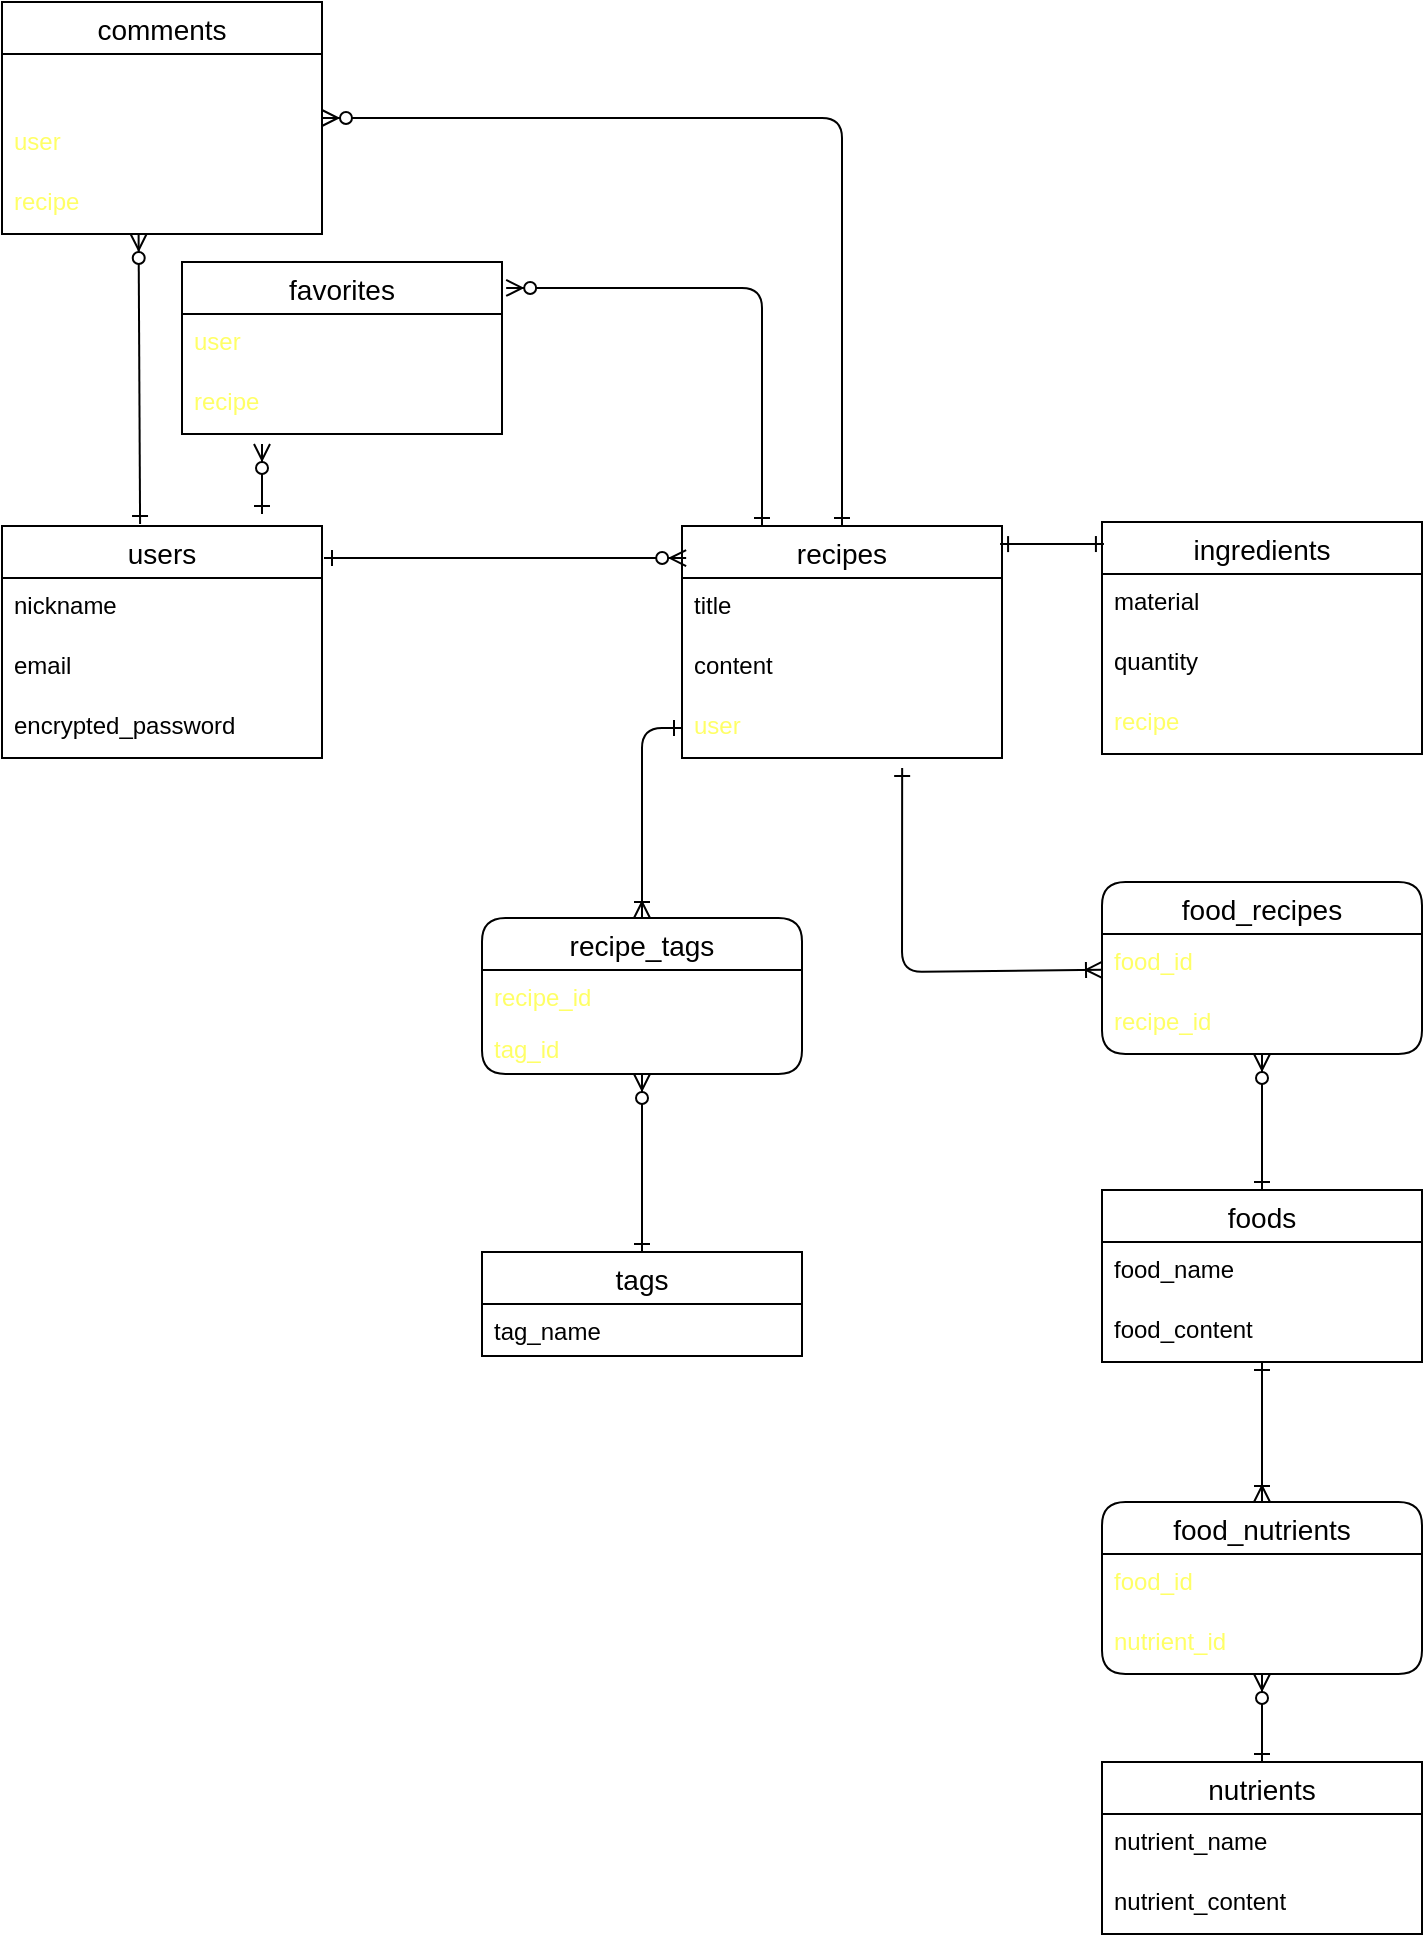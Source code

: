 <mxfile version="13.10.0" type="embed">
    <diagram id="JJPCIiUDKe5EGIDFnVn8" name="ページ1">
        <mxGraphModel dx="860" dy="526" grid="1" gridSize="10" guides="1" tooltips="1" connect="1" arrows="1" fold="1" page="1" pageScale="1" pageWidth="850" pageHeight="1100" math="0" shadow="0">
            <root>
                <mxCell id="0"/>
                <mxCell id="1" parent="0"/>
                <mxCell id="2" value="recipes" style="swimlane;fontStyle=0;childLayout=stackLayout;horizontal=1;startSize=26;horizontalStack=0;resizeParent=1;resizeParentMax=0;resizeLast=0;collapsible=1;marginBottom=0;align=center;fontSize=14;" parent="1" vertex="1">
                    <mxGeometry x="420" y="277" width="160" height="116" as="geometry"/>
                </mxCell>
                <mxCell id="3" value="title" style="text;strokeColor=none;fillColor=none;spacingLeft=4;spacingRight=4;overflow=hidden;rotatable=0;points=[[0,0.5],[1,0.5]];portConstraint=eastwest;fontSize=12;" parent="2" vertex="1">
                    <mxGeometry y="26" width="160" height="30" as="geometry"/>
                </mxCell>
                <mxCell id="4" value="content" style="text;strokeColor=none;fillColor=none;spacingLeft=4;spacingRight=4;overflow=hidden;rotatable=0;points=[[0,0.5],[1,0.5]];portConstraint=eastwest;fontSize=12;" parent="2" vertex="1">
                    <mxGeometry y="56" width="160" height="30" as="geometry"/>
                </mxCell>
                <mxCell id="5" value="user" style="text;strokeColor=none;fillColor=none;spacingLeft=4;spacingRight=4;overflow=hidden;rotatable=0;points=[[0,0.5],[1,0.5]];portConstraint=eastwest;fontSize=12;fontColor=#FFFF66;" parent="2" vertex="1">
                    <mxGeometry y="86" width="160" height="30" as="geometry"/>
                </mxCell>
                <mxCell id="6" value="nutrients" style="swimlane;fontStyle=0;childLayout=stackLayout;horizontal=1;startSize=26;horizontalStack=0;resizeParent=1;resizeParentMax=0;resizeLast=0;collapsible=1;marginBottom=0;align=center;fontSize=14;" parent="1" vertex="1">
                    <mxGeometry x="630" y="895" width="160" height="86" as="geometry"/>
                </mxCell>
                <mxCell id="7" value="nutrient_name" style="text;strokeColor=none;fillColor=none;spacingLeft=4;spacingRight=4;overflow=hidden;rotatable=0;points=[[0,0.5],[1,0.5]];portConstraint=eastwest;fontSize=12;" parent="6" vertex="1">
                    <mxGeometry y="26" width="160" height="30" as="geometry"/>
                </mxCell>
                <mxCell id="8" value="nutrient_content" style="text;strokeColor=none;fillColor=none;spacingLeft=4;spacingRight=4;overflow=hidden;rotatable=0;points=[[0,0.5],[1,0.5]];portConstraint=eastwest;fontSize=12;" parent="6" vertex="1">
                    <mxGeometry y="56" width="160" height="30" as="geometry"/>
                </mxCell>
                <mxCell id="10" value="ingredients" style="swimlane;fontStyle=0;childLayout=stackLayout;horizontal=1;startSize=26;horizontalStack=0;resizeParent=1;resizeParentMax=0;resizeLast=0;collapsible=1;marginBottom=0;align=center;fontSize=14;" parent="1" vertex="1">
                    <mxGeometry x="630" y="275" width="160" height="116" as="geometry"/>
                </mxCell>
                <mxCell id="11" value="material" style="text;strokeColor=none;fillColor=none;spacingLeft=4;spacingRight=4;overflow=hidden;rotatable=0;points=[[0,0.5],[1,0.5]];portConstraint=eastwest;fontSize=12;" parent="10" vertex="1">
                    <mxGeometry y="26" width="160" height="30" as="geometry"/>
                </mxCell>
                <mxCell id="12" value="quantity" style="text;strokeColor=none;fillColor=none;spacingLeft=4;spacingRight=4;overflow=hidden;rotatable=0;points=[[0,0.5],[1,0.5]];portConstraint=eastwest;fontSize=12;" parent="10" vertex="1">
                    <mxGeometry y="56" width="160" height="30" as="geometry"/>
                </mxCell>
                <mxCell id="13" value="recipe" style="text;strokeColor=none;fillColor=none;spacingLeft=4;spacingRight=4;overflow=hidden;rotatable=0;points=[[0,0.5],[1,0.5]];portConstraint=eastwest;fontSize=12;fontColor=#FFFF66;" parent="10" vertex="1">
                    <mxGeometry y="86" width="160" height="30" as="geometry"/>
                </mxCell>
                <mxCell id="14" value="tags" style="swimlane;fontStyle=0;childLayout=stackLayout;horizontal=1;startSize=26;horizontalStack=0;resizeParent=1;resizeParentMax=0;resizeLast=0;collapsible=1;marginBottom=0;align=center;fontSize=14;" parent="1" vertex="1">
                    <mxGeometry x="320" y="640" width="160" height="52" as="geometry"/>
                </mxCell>
                <mxCell id="15" value="tag_name" style="text;strokeColor=none;fillColor=none;spacingLeft=4;spacingRight=4;overflow=hidden;rotatable=0;points=[[0,0.5],[1,0.5]];portConstraint=eastwest;fontSize=12;" parent="14" vertex="1">
                    <mxGeometry y="26" width="160" height="26" as="geometry"/>
                </mxCell>
                <mxCell id="18" value="users" style="swimlane;fontStyle=0;childLayout=stackLayout;horizontal=1;startSize=26;horizontalStack=0;resizeParent=1;resizeParentMax=0;resizeLast=0;collapsible=1;marginBottom=0;align=center;fontSize=14;" parent="1" vertex="1">
                    <mxGeometry x="80" y="277" width="160" height="116" as="geometry"/>
                </mxCell>
                <mxCell id="19" value="nickname" style="text;strokeColor=none;fillColor=none;spacingLeft=4;spacingRight=4;overflow=hidden;rotatable=0;points=[[0,0.5],[1,0.5]];portConstraint=eastwest;fontSize=12;" parent="18" vertex="1">
                    <mxGeometry y="26" width="160" height="30" as="geometry"/>
                </mxCell>
                <mxCell id="20" value="email" style="text;strokeColor=none;fillColor=none;spacingLeft=4;spacingRight=4;overflow=hidden;rotatable=0;points=[[0,0.5],[1,0.5]];portConstraint=eastwest;fontSize=12;" parent="18" vertex="1">
                    <mxGeometry y="56" width="160" height="30" as="geometry"/>
                </mxCell>
                <mxCell id="21" value="encrypted_password" style="text;strokeColor=none;fillColor=none;spacingLeft=4;spacingRight=4;overflow=hidden;rotatable=0;points=[[0,0.5],[1,0.5]];portConstraint=eastwest;fontSize=12;" parent="18" vertex="1">
                    <mxGeometry y="86" width="160" height="30" as="geometry"/>
                </mxCell>
                <mxCell id="25" value="" style="edgeStyle=entityRelationEdgeStyle;fontSize=12;html=1;endArrow=ERzeroToMany;endFill=1;startArrow=ERone;startFill=0;entryX=0.013;entryY=0.138;entryDx=0;entryDy=0;entryPerimeter=0;targetPerimeterSpacing=411;" parent="1" target="2" edge="1">
                    <mxGeometry width="100" height="100" relative="1" as="geometry">
                        <mxPoint x="241" y="293" as="sourcePoint"/>
                        <mxPoint x="422" y="292" as="targetPoint"/>
                    </mxGeometry>
                </mxCell>
                <mxCell id="26" value="foods" style="swimlane;fontStyle=0;childLayout=stackLayout;horizontal=1;startSize=26;horizontalStack=0;resizeParent=1;resizeParentMax=0;resizeLast=0;collapsible=1;marginBottom=0;align=center;fontSize=14;" parent="1" vertex="1">
                    <mxGeometry x="630" y="609" width="160" height="86" as="geometry"/>
                </mxCell>
                <mxCell id="27" value="food_name" style="text;strokeColor=none;fillColor=none;spacingLeft=4;spacingRight=4;overflow=hidden;rotatable=0;points=[[0,0.5],[1,0.5]];portConstraint=eastwest;fontSize=12;" parent="26" vertex="1">
                    <mxGeometry y="26" width="160" height="30" as="geometry"/>
                </mxCell>
                <mxCell id="73" value="food_content" style="text;strokeColor=none;fillColor=none;spacingLeft=4;spacingRight=4;overflow=hidden;rotatable=0;points=[[0,0.5],[1,0.5]];portConstraint=eastwest;fontSize=12;" parent="26" vertex="1">
                    <mxGeometry y="56" width="160" height="30" as="geometry"/>
                </mxCell>
                <mxCell id="30" value="comments" style="swimlane;fontStyle=0;childLayout=stackLayout;horizontal=1;startSize=26;horizontalStack=0;resizeParent=1;resizeParentMax=0;resizeLast=0;collapsible=1;marginBottom=0;align=center;fontSize=14;" parent="1" vertex="1">
                    <mxGeometry x="80" y="15" width="160" height="116" as="geometry"/>
                </mxCell>
                <mxCell id="31" value="comment_content" style="text;strokeColor=none;fillColor=none;spacingLeft=4;spacingRight=4;overflow=hidden;rotatable=0;points=[[0,0.5],[1,0.5]];portConstraint=eastwest;fontSize=12;fontColor=#FFFFFF;" parent="30" vertex="1">
                    <mxGeometry y="26" width="160" height="30" as="geometry"/>
                </mxCell>
                <mxCell id="84" value="user" style="text;strokeColor=none;fillColor=none;spacingLeft=4;spacingRight=4;overflow=hidden;rotatable=0;points=[[0,0.5],[1,0.5]];portConstraint=eastwest;fontSize=12;fontColor=#FFFF66;" parent="30" vertex="1">
                    <mxGeometry y="56" width="160" height="30" as="geometry"/>
                </mxCell>
                <mxCell id="32" value="recipe" style="text;strokeColor=none;fillColor=none;spacingLeft=4;spacingRight=4;overflow=hidden;rotatable=0;points=[[0,0.5],[1,0.5]];portConstraint=eastwest;fontSize=12;fontColor=#FFFF66;" parent="30" vertex="1">
                    <mxGeometry y="86" width="160" height="30" as="geometry"/>
                </mxCell>
                <mxCell id="34" value="favorites" style="swimlane;fontStyle=0;childLayout=stackLayout;horizontal=1;startSize=26;horizontalStack=0;resizeParent=1;resizeParentMax=0;resizeLast=0;collapsible=1;marginBottom=0;align=center;fontSize=14;" parent="1" vertex="1">
                    <mxGeometry x="170" y="145" width="160" height="86" as="geometry"/>
                </mxCell>
                <mxCell id="35" value="user" style="text;strokeColor=none;fillColor=none;spacingLeft=4;spacingRight=4;overflow=hidden;rotatable=0;points=[[0,0.5],[1,0.5]];portConstraint=eastwest;fontSize=12;fontColor=#FFFF66;" parent="34" vertex="1">
                    <mxGeometry y="26" width="160" height="30" as="geometry"/>
                </mxCell>
                <mxCell id="36" value="recipe" style="text;strokeColor=none;fillColor=none;spacingLeft=4;spacingRight=4;overflow=hidden;rotatable=0;points=[[0,0.5],[1,0.5]];portConstraint=eastwest;fontSize=12;fontColor=#FFFF66;" parent="34" vertex="1">
                    <mxGeometry y="56" width="160" height="30" as="geometry"/>
                </mxCell>
                <mxCell id="46" value="recipe_tags" style="swimlane;fontStyle=0;childLayout=stackLayout;horizontal=1;startSize=26;horizontalStack=0;resizeParent=1;resizeParentMax=0;resizeLast=0;collapsible=1;marginBottom=0;align=center;fontSize=14;rounded=1;" parent="1" vertex="1">
                    <mxGeometry x="320" y="473" width="160" height="78" as="geometry"/>
                </mxCell>
                <mxCell id="47" value="recipe_id" style="text;strokeColor=none;fillColor=none;spacingLeft=4;spacingRight=4;overflow=hidden;rotatable=0;points=[[0,0.5],[1,0.5]];portConstraint=eastwest;fontSize=12;fontColor=#FFFF66;" parent="46" vertex="1">
                    <mxGeometry y="26" width="160" height="26" as="geometry"/>
                </mxCell>
                <mxCell id="48" value="tag_id" style="text;strokeColor=none;fillColor=none;spacingLeft=4;spacingRight=4;overflow=hidden;rotatable=0;points=[[0,0.5],[1,0.5]];portConstraint=eastwest;fontSize=12;fontColor=#FFFF66;" parent="46" vertex="1">
                    <mxGeometry y="52" width="160" height="26" as="geometry"/>
                </mxCell>
                <mxCell id="58" value="" style="endArrow=ERone;html=1;rounded=0;entryX=0.006;entryY=0.095;entryDx=0;entryDy=0;entryPerimeter=0;exitX=0.994;exitY=0.078;exitDx=0;exitDy=0;exitPerimeter=0;startArrow=ERone;startFill=0;endFill=0;" parent="1" source="2" target="10" edge="1">
                    <mxGeometry relative="1" as="geometry">
                        <mxPoint x="580" y="297" as="sourcePoint"/>
                        <mxPoint x="740" y="287" as="targetPoint"/>
                    </mxGeometry>
                </mxCell>
                <mxCell id="59" value="food_recipes" style="swimlane;fontStyle=0;childLayout=stackLayout;horizontal=1;startSize=26;horizontalStack=0;resizeParent=1;resizeParentMax=0;resizeLast=0;collapsible=1;marginBottom=0;align=center;fontSize=14;rounded=1;" parent="1" vertex="1">
                    <mxGeometry x="630" y="455" width="160" height="86" as="geometry"/>
                </mxCell>
                <mxCell id="60" value="food_id" style="text;strokeColor=none;fillColor=none;spacingLeft=4;spacingRight=4;overflow=hidden;rotatable=0;points=[[0,0.5],[1,0.5]];portConstraint=eastwest;fontSize=12;fontColor=#FFFF66;" parent="59" vertex="1">
                    <mxGeometry y="26" width="160" height="30" as="geometry"/>
                </mxCell>
                <mxCell id="61" value="recipe_id" style="text;strokeColor=none;fillColor=none;spacingLeft=4;spacingRight=4;overflow=hidden;rotatable=0;points=[[0,0.5],[1,0.5]];portConstraint=eastwest;fontSize=12;fontColor=#FFFF66;" parent="59" vertex="1">
                    <mxGeometry y="56" width="160" height="30" as="geometry"/>
                </mxCell>
                <mxCell id="62" value="food_nutrients" style="swimlane;fontStyle=0;childLayout=stackLayout;horizontal=1;startSize=26;horizontalStack=0;resizeParent=1;resizeParentMax=0;resizeLast=0;collapsible=1;marginBottom=0;align=center;fontSize=14;rounded=1;" parent="1" vertex="1">
                    <mxGeometry x="630" y="765" width="160" height="86" as="geometry"/>
                </mxCell>
                <mxCell id="63" value="food_id" style="text;strokeColor=none;fillColor=none;spacingLeft=4;spacingRight=4;overflow=hidden;rotatable=0;points=[[0,0.5],[1,0.5]];portConstraint=eastwest;fontSize=12;fontColor=#FFFF66;" parent="62" vertex="1">
                    <mxGeometry y="26" width="160" height="30" as="geometry"/>
                </mxCell>
                <mxCell id="64" value="nutrient_id" style="text;strokeColor=none;fillColor=none;spacingLeft=4;spacingRight=4;overflow=hidden;rotatable=0;points=[[0,0.5],[1,0.5]];portConstraint=eastwest;fontSize=12;fontColor=#FFFF66;" parent="62" vertex="1">
                    <mxGeometry y="56" width="160" height="30" as="geometry"/>
                </mxCell>
                <mxCell id="67" value="" style="endArrow=ERone;html=1;rounded=1;exitX=0.5;exitY=0;exitDx=0;exitDy=0;startArrow=ERoneToMany;startFill=0;endFill=0;entryX=0;entryY=0.5;entryDx=0;entryDy=0;" parent="1" source="46" target="5" edge="1">
                    <mxGeometry relative="1" as="geometry">
                        <mxPoint x="330" y="465" as="sourcePoint"/>
                        <mxPoint x="420" y="375" as="targetPoint"/>
                        <Array as="points">
                            <mxPoint x="400" y="378"/>
                        </Array>
                    </mxGeometry>
                </mxCell>
                <mxCell id="70" value="" style="endArrow=ERzeroToMany;html=1;rounded=1;exitX=0.5;exitY=0;exitDx=0;exitDy=0;startArrow=ERone;startFill=0;endFill=1;" parent="1" source="14" target="46" edge="1">
                    <mxGeometry relative="1" as="geometry">
                        <mxPoint x="300" y="597" as="sourcePoint"/>
                        <mxPoint x="320" y="515" as="targetPoint"/>
                    </mxGeometry>
                </mxCell>
                <mxCell id="78" value="" style="endArrow=ERone;html=1;rounded=1;startArrow=ERoneToMany;startFill=0;endFill=0;entryX=0.688;entryY=1.167;entryDx=0;entryDy=0;entryPerimeter=0;" parent="1" source="59" target="5" edge="1">
                    <mxGeometry relative="1" as="geometry">
                        <mxPoint x="493.04" y="625.998" as="sourcePoint"/>
                        <mxPoint x="640.96" y="624.976" as="targetPoint"/>
                        <Array as="points">
                            <mxPoint x="530" y="500"/>
                        </Array>
                    </mxGeometry>
                </mxCell>
                <mxCell id="79" value="" style="endArrow=ERone;html=1;rounded=0;startArrow=ERzeroToMany;startFill=1;endFill=0;" parent="1" source="59" target="26" edge="1">
                    <mxGeometry relative="1" as="geometry">
                        <mxPoint x="709.5" y="541" as="sourcePoint"/>
                        <mxPoint x="709.5" y="605" as="targetPoint"/>
                    </mxGeometry>
                </mxCell>
                <mxCell id="80" value="" style="endArrow=ERone;html=1;rounded=0;startArrow=ERoneToMany;startFill=0;endFill=0;" parent="1" source="62" target="26" edge="1">
                    <mxGeometry relative="1" as="geometry">
                        <mxPoint x="709.5" y="785" as="sourcePoint"/>
                        <mxPoint x="709.5" y="721" as="targetPoint"/>
                    </mxGeometry>
                </mxCell>
                <mxCell id="81" value="" style="endArrow=ERone;html=1;rounded=0;startArrow=ERzeroToMany;startFill=1;endFill=0;" parent="1" source="62" target="6" edge="1">
                    <mxGeometry relative="1" as="geometry">
                        <mxPoint x="709.5" y="855" as="sourcePoint"/>
                        <mxPoint x="709.5" y="919" as="targetPoint"/>
                    </mxGeometry>
                </mxCell>
                <mxCell id="82" value="" style="endArrow=ERzeroToMany;html=1;rounded=0;startArrow=ERone;startFill=0;endFill=1;" parent="1" edge="1">
                    <mxGeometry relative="1" as="geometry">
                        <mxPoint x="210" y="271" as="sourcePoint"/>
                        <mxPoint x="210" y="236" as="targetPoint"/>
                    </mxGeometry>
                </mxCell>
                <mxCell id="83" value="" style="endArrow=ERzeroToMany;html=1;rounded=0;startArrow=ERone;startFill=0;endFill=1;exitX=0.569;exitY=0.005;exitDx=0;exitDy=0;exitPerimeter=0;" parent="1" edge="1">
                    <mxGeometry relative="1" as="geometry">
                        <mxPoint x="149.04" y="276.03" as="sourcePoint"/>
                        <mxPoint x="148.297" y="131" as="targetPoint"/>
                    </mxGeometry>
                </mxCell>
                <mxCell id="85" value="" style="endArrow=ERone;html=1;rounded=1;startArrow=ERzeroToMany;startFill=1;endFill=0;entryX=0.5;entryY=0;entryDx=0;entryDy=0;" parent="1" source="30" target="2" edge="1">
                    <mxGeometry relative="1" as="geometry">
                        <mxPoint x="410" y="195" as="sourcePoint"/>
                        <mxPoint x="570" y="105" as="targetPoint"/>
                        <Array as="points">
                            <mxPoint x="500" y="73"/>
                        </Array>
                    </mxGeometry>
                </mxCell>
                <mxCell id="86" value="" style="endArrow=ERone;html=1;rounded=1;startArrow=ERzeroToMany;startFill=1;endFill=0;entryX=0.25;entryY=0;entryDx=0;entryDy=0;exitX=1.013;exitY=0.151;exitDx=0;exitDy=0;exitPerimeter=0;" parent="1" source="34" target="2" edge="1">
                    <mxGeometry relative="1" as="geometry">
                        <mxPoint x="240" y="95" as="sourcePoint"/>
                        <mxPoint x="500" y="299" as="targetPoint"/>
                        <Array as="points">
                            <mxPoint x="460" y="158"/>
                        </Array>
                    </mxGeometry>
                </mxCell>
            </root>
        </mxGraphModel>
    </diagram>
</mxfile>